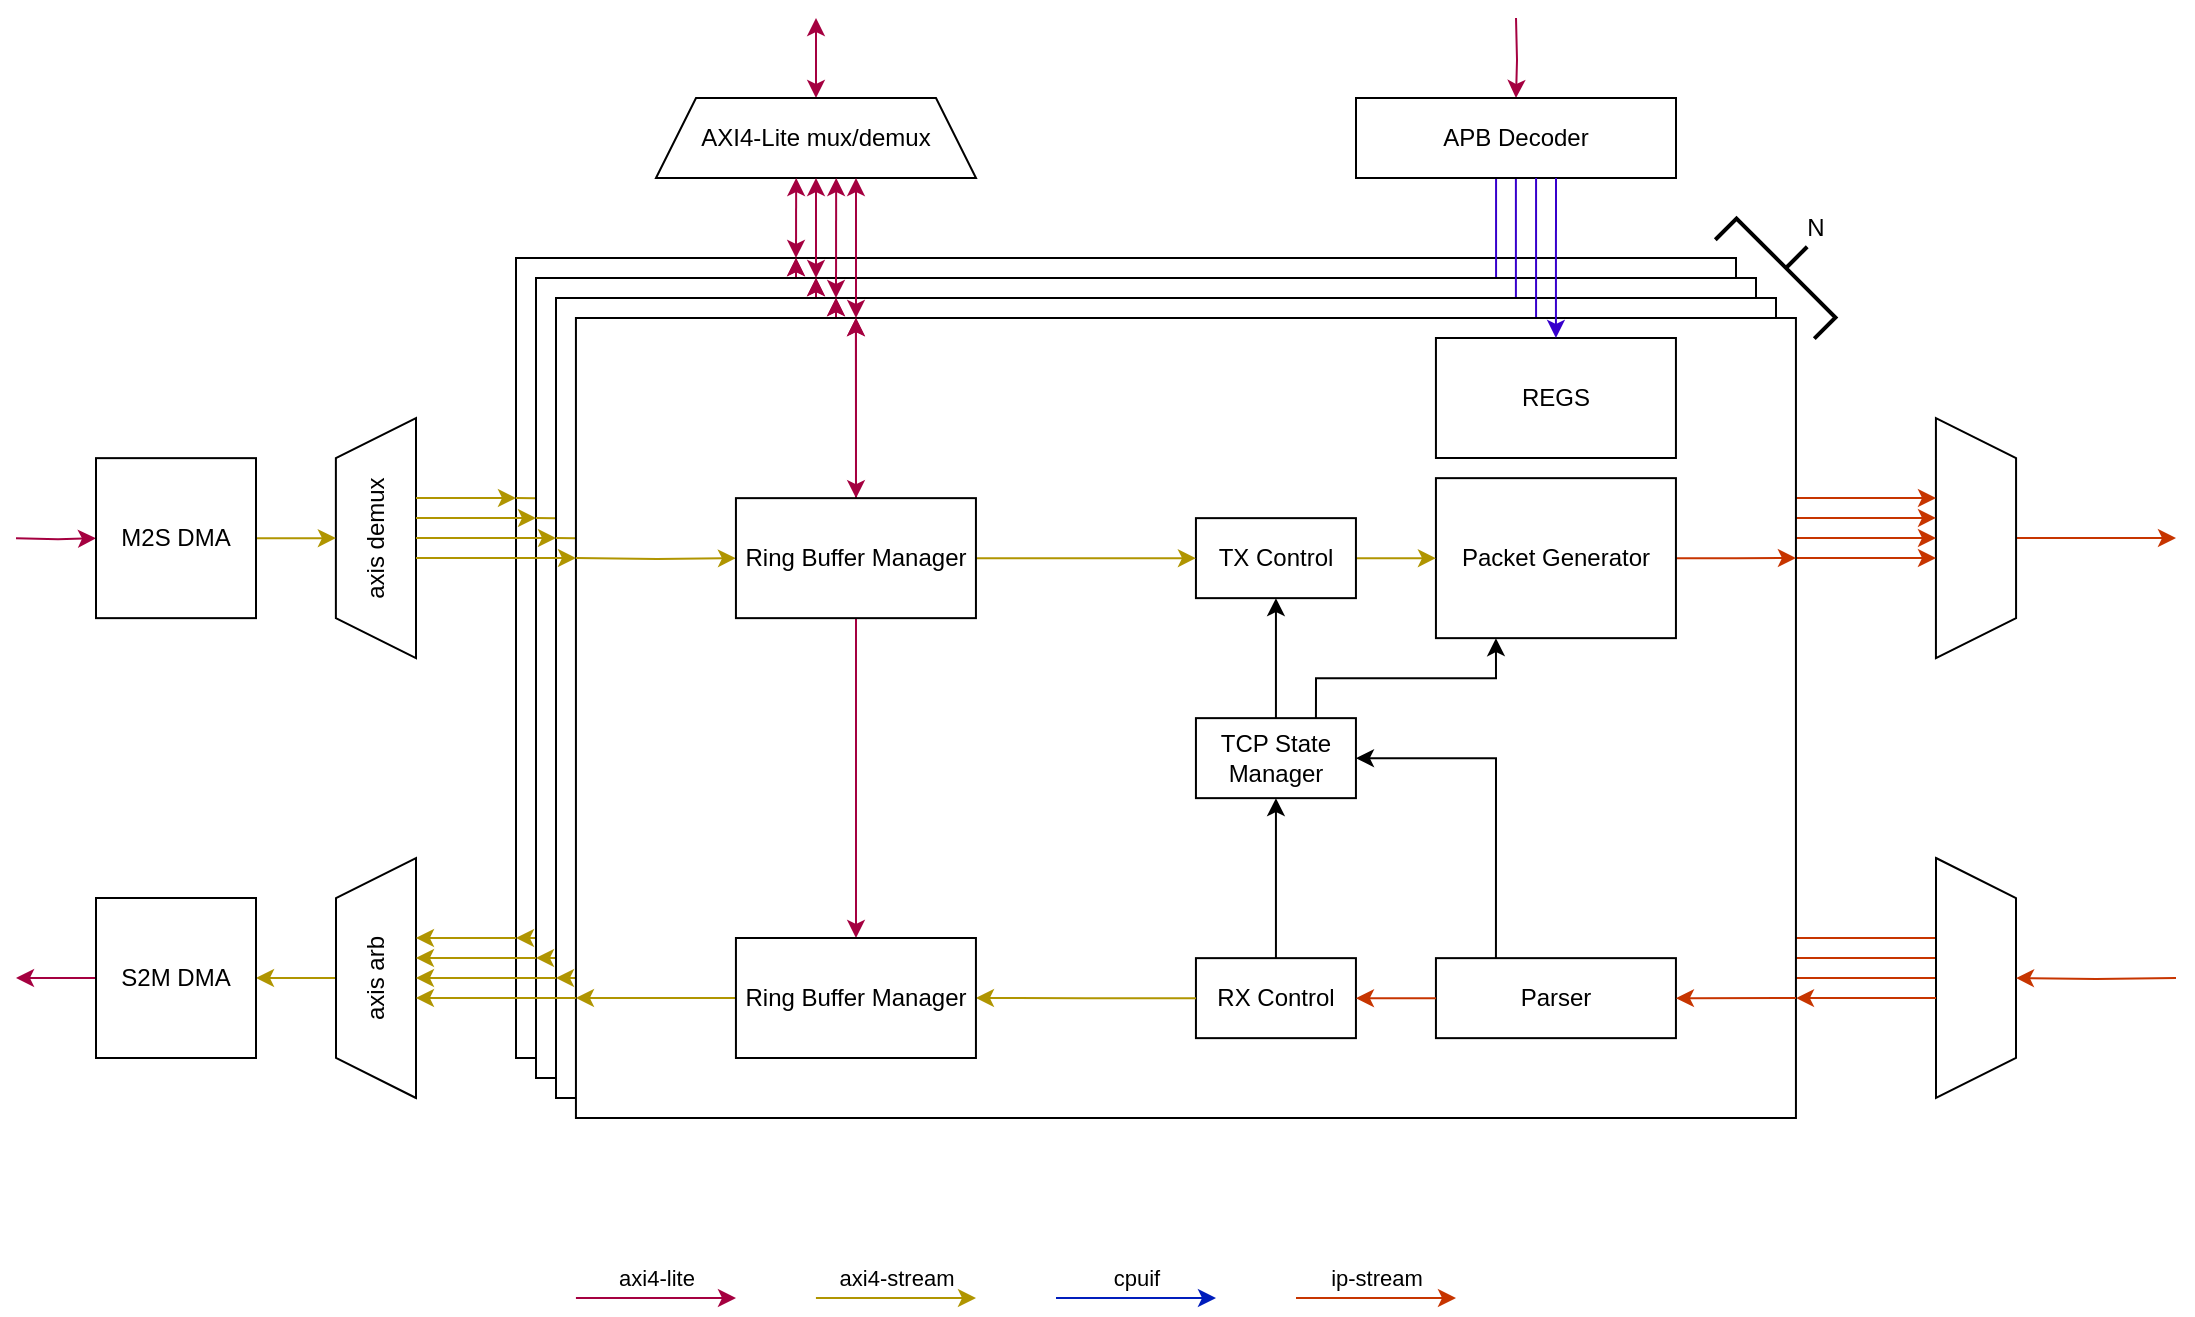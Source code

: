 <mxfile version="21.2.8" type="device">
  <diagram name="Page-1" id="8lX2gjxiGhIz8fm0OWgg">
    <mxGraphModel dx="2408" dy="1069" grid="1" gridSize="10" guides="1" tooltips="1" connect="1" arrows="1" fold="1" page="1" pageScale="1" pageWidth="850" pageHeight="1100" math="0" shadow="0">
      <root>
        <mxCell id="0" />
        <mxCell id="1" parent="0" />
        <mxCell id="hUmURhrymKCytomf8O3q-317" value="" style="group;fillColor=default;" parent="1" vertex="1" connectable="0">
          <mxGeometry x="130" y="200" width="610" height="400" as="geometry" />
        </mxCell>
        <mxCell id="hUmURhrymKCytomf8O3q-318" value="" style="group;strokeColor=default;fillColor=none;container=0;" parent="hUmURhrymKCytomf8O3q-317" vertex="1" connectable="0">
          <mxGeometry width="610" height="400" as="geometry" />
        </mxCell>
        <mxCell id="hUmURhrymKCytomf8O3q-319" style="edgeStyle=orthogonalEdgeStyle;rounded=0;orthogonalLoop=1;jettySize=auto;html=1;fillColor=#d80073;strokeColor=#A50040;startArrow=classic;startFill=1;" parent="hUmURhrymKCytomf8O3q-317" source="hUmURhrymKCytomf8O3q-340" edge="1">
          <mxGeometry relative="1" as="geometry">
            <mxPoint x="140" as="targetPoint" />
          </mxGeometry>
        </mxCell>
        <mxCell id="hUmURhrymKCytomf8O3q-320" style="edgeStyle=orthogonalEdgeStyle;rounded=0;orthogonalLoop=1;jettySize=auto;html=1;fillColor=#d80073;strokeColor=#A50040;startArrow=classic;startFill=1;" parent="hUmURhrymKCytomf8O3q-317" source="hUmURhrymKCytomf8O3q-339" edge="1">
          <mxGeometry relative="1" as="geometry">
            <mxPoint x="140" as="targetPoint" />
            <Array as="points">
              <mxPoint x="140" y="110" />
              <mxPoint x="140" y="110" />
            </Array>
          </mxGeometry>
        </mxCell>
        <mxCell id="hUmURhrymKCytomf8O3q-321" style="edgeStyle=orthogonalEdgeStyle;rounded=0;orthogonalLoop=1;jettySize=auto;html=1;fillColor=#e3c800;strokeColor=#B09500;" parent="hUmURhrymKCytomf8O3q-317" target="hUmURhrymKCytomf8O3q-340" edge="1">
          <mxGeometry relative="1" as="geometry">
            <mxPoint y="120" as="sourcePoint" />
          </mxGeometry>
        </mxCell>
        <mxCell id="hUmURhrymKCytomf8O3q-322" style="edgeStyle=orthogonalEdgeStyle;rounded=0;orthogonalLoop=1;jettySize=auto;html=1;fillColor=#e3c800;strokeColor=#B09500;" parent="hUmURhrymKCytomf8O3q-317" source="hUmURhrymKCytomf8O3q-339" edge="1">
          <mxGeometry relative="1" as="geometry">
            <mxPoint y="340" as="targetPoint" />
          </mxGeometry>
        </mxCell>
        <mxCell id="hUmURhrymKCytomf8O3q-323" style="edgeStyle=orthogonalEdgeStyle;rounded=0;orthogonalLoop=1;jettySize=auto;html=1;fillColor=#fa6800;strokeColor=#C73500;movable=1;resizable=1;rotatable=1;deletable=1;editable=1;locked=0;connectable=1;" parent="hUmURhrymKCytomf8O3q-317" source="hUmURhrymKCytomf8O3q-324" edge="1">
          <mxGeometry relative="1" as="geometry">
            <mxPoint x="610" y="120" as="targetPoint" />
          </mxGeometry>
        </mxCell>
        <mxCell id="hUmURhrymKCytomf8O3q-324" value="Packet Generator" style="rounded=0;whiteSpace=wrap;html=1;movable=1;resizable=1;rotatable=1;deletable=1;editable=1;locked=0;connectable=1;container=0;" parent="hUmURhrymKCytomf8O3q-317" vertex="1">
          <mxGeometry x="430" y="80.07" width="120" height="80" as="geometry" />
        </mxCell>
        <mxCell id="hUmURhrymKCytomf8O3q-325" value="" style="edgeStyle=orthogonalEdgeStyle;rounded=0;orthogonalLoop=1;jettySize=auto;html=1;fillColor=#e3c800;strokeColor=#B09500;movable=1;resizable=1;rotatable=1;deletable=1;editable=1;locked=0;connectable=1;" parent="hUmURhrymKCytomf8O3q-317" source="hUmURhrymKCytomf8O3q-326" target="hUmURhrymKCytomf8O3q-324" edge="1">
          <mxGeometry relative="1" as="geometry" />
        </mxCell>
        <mxCell id="hUmURhrymKCytomf8O3q-326" value="TX Control" style="rounded=0;whiteSpace=wrap;html=1;movable=1;resizable=1;rotatable=1;deletable=1;editable=1;locked=0;connectable=1;container=0;" parent="hUmURhrymKCytomf8O3q-317" vertex="1">
          <mxGeometry x="310" y="100.07" width="80" height="40" as="geometry" />
        </mxCell>
        <mxCell id="hUmURhrymKCytomf8O3q-327" value="" style="edgeStyle=orthogonalEdgeStyle;rounded=0;orthogonalLoop=1;jettySize=auto;html=1;fillColor=#e3c800;strokeColor=#B09500;movable=1;resizable=1;rotatable=1;deletable=1;editable=1;locked=0;connectable=1;exitX=1;exitY=0.5;exitDx=0;exitDy=0;" parent="hUmURhrymKCytomf8O3q-317" source="hUmURhrymKCytomf8O3q-340" target="hUmURhrymKCytomf8O3q-326" edge="1">
          <mxGeometry relative="1" as="geometry">
            <mxPoint x="270.0" y="120.07" as="sourcePoint" />
          </mxGeometry>
        </mxCell>
        <mxCell id="hUmURhrymKCytomf8O3q-328" style="edgeStyle=orthogonalEdgeStyle;rounded=0;orthogonalLoop=1;jettySize=auto;html=1;entryX=0.5;entryY=1;entryDx=0;entryDy=0;movable=1;resizable=1;rotatable=1;deletable=1;editable=1;locked=0;connectable=1;" parent="hUmURhrymKCytomf8O3q-317" source="hUmURhrymKCytomf8O3q-330" target="hUmURhrymKCytomf8O3q-326" edge="1">
          <mxGeometry relative="1" as="geometry" />
        </mxCell>
        <mxCell id="hUmURhrymKCytomf8O3q-329" style="edgeStyle=orthogonalEdgeStyle;rounded=0;orthogonalLoop=1;jettySize=auto;html=1;exitX=0.75;exitY=0;exitDx=0;exitDy=0;entryX=0.25;entryY=1;entryDx=0;entryDy=0;movable=1;resizable=1;rotatable=1;deletable=1;editable=1;locked=0;connectable=1;" parent="hUmURhrymKCytomf8O3q-317" source="hUmURhrymKCytomf8O3q-330" target="hUmURhrymKCytomf8O3q-324" edge="1">
          <mxGeometry relative="1" as="geometry" />
        </mxCell>
        <mxCell id="hUmURhrymKCytomf8O3q-330" value="TCP State Manager" style="rounded=0;whiteSpace=wrap;html=1;movable=1;resizable=1;rotatable=1;deletable=1;editable=1;locked=0;connectable=1;container=0;" parent="hUmURhrymKCytomf8O3q-317" vertex="1">
          <mxGeometry x="310" y="200.07" width="80" height="40" as="geometry" />
        </mxCell>
        <mxCell id="hUmURhrymKCytomf8O3q-331" style="edgeStyle=orthogonalEdgeStyle;rounded=0;orthogonalLoop=1;jettySize=auto;html=1;exitX=0.25;exitY=0;exitDx=0;exitDy=0;entryX=1;entryY=0.5;entryDx=0;entryDy=0;movable=1;resizable=1;rotatable=1;deletable=1;editable=1;locked=0;connectable=1;" parent="hUmURhrymKCytomf8O3q-317" source="hUmURhrymKCytomf8O3q-332" target="hUmURhrymKCytomf8O3q-330" edge="1">
          <mxGeometry relative="1" as="geometry" />
        </mxCell>
        <mxCell id="hUmURhrymKCytomf8O3q-332" value="Parser" style="rounded=0;whiteSpace=wrap;html=1;movable=1;resizable=1;rotatable=1;deletable=1;editable=1;locked=0;connectable=1;container=0;" parent="hUmURhrymKCytomf8O3q-317" vertex="1">
          <mxGeometry x="430" y="320.07" width="120" height="40" as="geometry" />
        </mxCell>
        <mxCell id="hUmURhrymKCytomf8O3q-333" value="" style="endArrow=classic;html=1;rounded=0;entryX=1;entryY=0.5;entryDx=0;entryDy=0;fillColor=#fa6800;strokeColor=#C73500;movable=1;resizable=1;rotatable=1;deletable=1;editable=1;locked=0;connectable=1;" parent="hUmURhrymKCytomf8O3q-317" target="hUmURhrymKCytomf8O3q-332" edge="1">
          <mxGeometry width="50" height="50" relative="1" as="geometry">
            <mxPoint x="610" y="340" as="sourcePoint" />
            <mxPoint x="530" y="180.07" as="targetPoint" />
          </mxGeometry>
        </mxCell>
        <mxCell id="hUmURhrymKCytomf8O3q-334" style="edgeStyle=orthogonalEdgeStyle;rounded=0;orthogonalLoop=1;jettySize=auto;html=1;entryX=0.5;entryY=1;entryDx=0;entryDy=0;movable=1;resizable=1;rotatable=1;deletable=1;editable=1;locked=0;connectable=1;" parent="hUmURhrymKCytomf8O3q-317" source="hUmURhrymKCytomf8O3q-335" target="hUmURhrymKCytomf8O3q-330" edge="1">
          <mxGeometry relative="1" as="geometry" />
        </mxCell>
        <mxCell id="hUmURhrymKCytomf8O3q-335" value="RX Control" style="rounded=0;whiteSpace=wrap;html=1;movable=1;resizable=1;rotatable=1;deletable=1;editable=1;locked=0;connectable=1;container=0;" parent="hUmURhrymKCytomf8O3q-317" vertex="1">
          <mxGeometry x="310" y="320.07" width="80" height="40" as="geometry" />
        </mxCell>
        <mxCell id="hUmURhrymKCytomf8O3q-336" value="" style="edgeStyle=orthogonalEdgeStyle;rounded=0;orthogonalLoop=1;jettySize=auto;html=1;fillColor=#fa6800;strokeColor=#C73500;movable=1;resizable=1;rotatable=1;deletable=1;editable=1;locked=0;connectable=1;" parent="hUmURhrymKCytomf8O3q-317" source="hUmURhrymKCytomf8O3q-332" target="hUmURhrymKCytomf8O3q-335" edge="1">
          <mxGeometry relative="1" as="geometry" />
        </mxCell>
        <mxCell id="hUmURhrymKCytomf8O3q-337" value="" style="edgeStyle=orthogonalEdgeStyle;rounded=0;orthogonalLoop=1;jettySize=auto;html=1;fillColor=#e3c800;strokeColor=#B09500;movable=1;resizable=1;rotatable=1;deletable=1;editable=1;locked=0;connectable=1;entryX=1;entryY=0.5;entryDx=0;entryDy=0;" parent="hUmURhrymKCytomf8O3q-317" source="hUmURhrymKCytomf8O3q-335" target="hUmURhrymKCytomf8O3q-339" edge="1">
          <mxGeometry relative="1" as="geometry">
            <mxPoint x="270.0" y="340.07" as="targetPoint" />
          </mxGeometry>
        </mxCell>
        <mxCell id="hUmURhrymKCytomf8O3q-338" value="REGS" style="rounded=0;whiteSpace=wrap;html=1;movable=1;resizable=1;rotatable=1;deletable=1;editable=1;locked=0;connectable=1;container=0;" parent="hUmURhrymKCytomf8O3q-317" vertex="1">
          <mxGeometry x="290" y="20.07" width="120" height="60" as="geometry" />
        </mxCell>
        <mxCell id="hUmURhrymKCytomf8O3q-339" value="Ring Buffer Manager" style="rounded=0;whiteSpace=wrap;html=1;container=0;" parent="hUmURhrymKCytomf8O3q-317" vertex="1">
          <mxGeometry x="80" y="310" width="120" height="60" as="geometry" />
        </mxCell>
        <mxCell id="hUmURhrymKCytomf8O3q-340" value="Ring Buffer Manager" style="rounded=0;whiteSpace=wrap;html=1;container=0;" parent="hUmURhrymKCytomf8O3q-317" vertex="1">
          <mxGeometry x="80" y="90.07" width="120" height="60" as="geometry" />
        </mxCell>
        <mxCell id="hUmURhrymKCytomf8O3q-348" style="edgeStyle=orthogonalEdgeStyle;rounded=0;orthogonalLoop=1;jettySize=auto;html=1;entryX=0.625;entryY=1;entryDx=0;entryDy=0;entryPerimeter=0;startArrow=classic;startFill=1;endArrow=none;endFill=0;fillColor=#6a00ff;strokeColor=#3700CC;" parent="1" edge="1">
          <mxGeometry relative="1" as="geometry">
            <mxPoint x="620.03" y="160" as="targetPoint" />
            <mxPoint x="620.03" y="250" as="sourcePoint" />
          </mxGeometry>
        </mxCell>
        <mxCell id="hUmURhrymKCytomf8O3q-293" value="" style="group;fillColor=default;" parent="1" vertex="1" connectable="0">
          <mxGeometry x="140" y="210" width="610" height="400" as="geometry" />
        </mxCell>
        <mxCell id="hUmURhrymKCytomf8O3q-294" value="" style="group;strokeColor=default;fillColor=none;container=0;" parent="hUmURhrymKCytomf8O3q-293" vertex="1" connectable="0">
          <mxGeometry width="610" height="400" as="geometry" />
        </mxCell>
        <mxCell id="hUmURhrymKCytomf8O3q-295" style="edgeStyle=orthogonalEdgeStyle;rounded=0;orthogonalLoop=1;jettySize=auto;html=1;fillColor=#d80073;strokeColor=#A50040;startArrow=classic;startFill=1;" parent="hUmURhrymKCytomf8O3q-293" source="hUmURhrymKCytomf8O3q-316" edge="1">
          <mxGeometry relative="1" as="geometry">
            <mxPoint x="140" as="targetPoint" />
          </mxGeometry>
        </mxCell>
        <mxCell id="hUmURhrymKCytomf8O3q-296" style="edgeStyle=orthogonalEdgeStyle;rounded=0;orthogonalLoop=1;jettySize=auto;html=1;fillColor=#d80073;strokeColor=#A50040;startArrow=classic;startFill=1;" parent="hUmURhrymKCytomf8O3q-293" source="hUmURhrymKCytomf8O3q-315" edge="1">
          <mxGeometry relative="1" as="geometry">
            <mxPoint x="140" as="targetPoint" />
            <Array as="points">
              <mxPoint x="140" y="110" />
              <mxPoint x="140" y="110" />
            </Array>
          </mxGeometry>
        </mxCell>
        <mxCell id="hUmURhrymKCytomf8O3q-297" style="edgeStyle=orthogonalEdgeStyle;rounded=0;orthogonalLoop=1;jettySize=auto;html=1;fillColor=#e3c800;strokeColor=#B09500;" parent="hUmURhrymKCytomf8O3q-293" target="hUmURhrymKCytomf8O3q-316" edge="1">
          <mxGeometry relative="1" as="geometry">
            <mxPoint y="120" as="sourcePoint" />
          </mxGeometry>
        </mxCell>
        <mxCell id="hUmURhrymKCytomf8O3q-298" style="edgeStyle=orthogonalEdgeStyle;rounded=0;orthogonalLoop=1;jettySize=auto;html=1;fillColor=#e3c800;strokeColor=#B09500;" parent="hUmURhrymKCytomf8O3q-293" source="hUmURhrymKCytomf8O3q-315" edge="1">
          <mxGeometry relative="1" as="geometry">
            <mxPoint y="340" as="targetPoint" />
          </mxGeometry>
        </mxCell>
        <mxCell id="hUmURhrymKCytomf8O3q-299" style="edgeStyle=orthogonalEdgeStyle;rounded=0;orthogonalLoop=1;jettySize=auto;html=1;fillColor=#fa6800;strokeColor=#C73500;movable=1;resizable=1;rotatable=1;deletable=1;editable=1;locked=0;connectable=1;" parent="hUmURhrymKCytomf8O3q-293" source="hUmURhrymKCytomf8O3q-300" edge="1">
          <mxGeometry relative="1" as="geometry">
            <mxPoint x="610" y="120" as="targetPoint" />
          </mxGeometry>
        </mxCell>
        <mxCell id="hUmURhrymKCytomf8O3q-300" value="Packet Generator" style="rounded=0;whiteSpace=wrap;html=1;movable=1;resizable=1;rotatable=1;deletable=1;editable=1;locked=0;connectable=1;container=0;" parent="hUmURhrymKCytomf8O3q-293" vertex="1">
          <mxGeometry x="430" y="80.07" width="120" height="80" as="geometry" />
        </mxCell>
        <mxCell id="hUmURhrymKCytomf8O3q-301" value="" style="edgeStyle=orthogonalEdgeStyle;rounded=0;orthogonalLoop=1;jettySize=auto;html=1;fillColor=#e3c800;strokeColor=#B09500;movable=1;resizable=1;rotatable=1;deletable=1;editable=1;locked=0;connectable=1;" parent="hUmURhrymKCytomf8O3q-293" source="hUmURhrymKCytomf8O3q-302" target="hUmURhrymKCytomf8O3q-300" edge="1">
          <mxGeometry relative="1" as="geometry" />
        </mxCell>
        <mxCell id="hUmURhrymKCytomf8O3q-302" value="TX Control" style="rounded=0;whiteSpace=wrap;html=1;movable=1;resizable=1;rotatable=1;deletable=1;editable=1;locked=0;connectable=1;container=0;" parent="hUmURhrymKCytomf8O3q-293" vertex="1">
          <mxGeometry x="310" y="100.07" width="80" height="40" as="geometry" />
        </mxCell>
        <mxCell id="hUmURhrymKCytomf8O3q-303" value="" style="edgeStyle=orthogonalEdgeStyle;rounded=0;orthogonalLoop=1;jettySize=auto;html=1;fillColor=#e3c800;strokeColor=#B09500;movable=1;resizable=1;rotatable=1;deletable=1;editable=1;locked=0;connectable=1;exitX=1;exitY=0.5;exitDx=0;exitDy=0;" parent="hUmURhrymKCytomf8O3q-293" source="hUmURhrymKCytomf8O3q-316" target="hUmURhrymKCytomf8O3q-302" edge="1">
          <mxGeometry relative="1" as="geometry">
            <mxPoint x="270.0" y="120.07" as="sourcePoint" />
          </mxGeometry>
        </mxCell>
        <mxCell id="hUmURhrymKCytomf8O3q-304" style="edgeStyle=orthogonalEdgeStyle;rounded=0;orthogonalLoop=1;jettySize=auto;html=1;entryX=0.5;entryY=1;entryDx=0;entryDy=0;movable=1;resizable=1;rotatable=1;deletable=1;editable=1;locked=0;connectable=1;" parent="hUmURhrymKCytomf8O3q-293" source="hUmURhrymKCytomf8O3q-306" target="hUmURhrymKCytomf8O3q-302" edge="1">
          <mxGeometry relative="1" as="geometry" />
        </mxCell>
        <mxCell id="hUmURhrymKCytomf8O3q-305" style="edgeStyle=orthogonalEdgeStyle;rounded=0;orthogonalLoop=1;jettySize=auto;html=1;exitX=0.75;exitY=0;exitDx=0;exitDy=0;entryX=0.25;entryY=1;entryDx=0;entryDy=0;movable=1;resizable=1;rotatable=1;deletable=1;editable=1;locked=0;connectable=1;" parent="hUmURhrymKCytomf8O3q-293" source="hUmURhrymKCytomf8O3q-306" target="hUmURhrymKCytomf8O3q-300" edge="1">
          <mxGeometry relative="1" as="geometry" />
        </mxCell>
        <mxCell id="hUmURhrymKCytomf8O3q-306" value="TCP State Manager" style="rounded=0;whiteSpace=wrap;html=1;movable=1;resizable=1;rotatable=1;deletable=1;editable=1;locked=0;connectable=1;container=0;" parent="hUmURhrymKCytomf8O3q-293" vertex="1">
          <mxGeometry x="310" y="200.07" width="80" height="40" as="geometry" />
        </mxCell>
        <mxCell id="hUmURhrymKCytomf8O3q-307" style="edgeStyle=orthogonalEdgeStyle;rounded=0;orthogonalLoop=1;jettySize=auto;html=1;exitX=0.25;exitY=0;exitDx=0;exitDy=0;entryX=1;entryY=0.5;entryDx=0;entryDy=0;movable=1;resizable=1;rotatable=1;deletable=1;editable=1;locked=0;connectable=1;" parent="hUmURhrymKCytomf8O3q-293" source="hUmURhrymKCytomf8O3q-308" target="hUmURhrymKCytomf8O3q-306" edge="1">
          <mxGeometry relative="1" as="geometry" />
        </mxCell>
        <mxCell id="hUmURhrymKCytomf8O3q-308" value="Parser" style="rounded=0;whiteSpace=wrap;html=1;movable=1;resizable=1;rotatable=1;deletable=1;editable=1;locked=0;connectable=1;container=0;" parent="hUmURhrymKCytomf8O3q-293" vertex="1">
          <mxGeometry x="430" y="320.07" width="120" height="40" as="geometry" />
        </mxCell>
        <mxCell id="hUmURhrymKCytomf8O3q-309" value="" style="endArrow=classic;html=1;rounded=0;entryX=1;entryY=0.5;entryDx=0;entryDy=0;fillColor=#fa6800;strokeColor=#C73500;movable=1;resizable=1;rotatable=1;deletable=1;editable=1;locked=0;connectable=1;" parent="hUmURhrymKCytomf8O3q-293" target="hUmURhrymKCytomf8O3q-308" edge="1">
          <mxGeometry width="50" height="50" relative="1" as="geometry">
            <mxPoint x="610" y="340" as="sourcePoint" />
            <mxPoint x="530" y="180.07" as="targetPoint" />
          </mxGeometry>
        </mxCell>
        <mxCell id="hUmURhrymKCytomf8O3q-310" style="edgeStyle=orthogonalEdgeStyle;rounded=0;orthogonalLoop=1;jettySize=auto;html=1;entryX=0.5;entryY=1;entryDx=0;entryDy=0;movable=1;resizable=1;rotatable=1;deletable=1;editable=1;locked=0;connectable=1;" parent="hUmURhrymKCytomf8O3q-293" source="hUmURhrymKCytomf8O3q-311" target="hUmURhrymKCytomf8O3q-306" edge="1">
          <mxGeometry relative="1" as="geometry" />
        </mxCell>
        <mxCell id="hUmURhrymKCytomf8O3q-311" value="RX Control" style="rounded=0;whiteSpace=wrap;html=1;movable=1;resizable=1;rotatable=1;deletable=1;editable=1;locked=0;connectable=1;container=0;" parent="hUmURhrymKCytomf8O3q-293" vertex="1">
          <mxGeometry x="310" y="320.07" width="80" height="40" as="geometry" />
        </mxCell>
        <mxCell id="hUmURhrymKCytomf8O3q-312" value="" style="edgeStyle=orthogonalEdgeStyle;rounded=0;orthogonalLoop=1;jettySize=auto;html=1;fillColor=#fa6800;strokeColor=#C73500;movable=1;resizable=1;rotatable=1;deletable=1;editable=1;locked=0;connectable=1;" parent="hUmURhrymKCytomf8O3q-293" source="hUmURhrymKCytomf8O3q-308" target="hUmURhrymKCytomf8O3q-311" edge="1">
          <mxGeometry relative="1" as="geometry" />
        </mxCell>
        <mxCell id="hUmURhrymKCytomf8O3q-313" value="" style="edgeStyle=orthogonalEdgeStyle;rounded=0;orthogonalLoop=1;jettySize=auto;html=1;fillColor=#e3c800;strokeColor=#B09500;movable=1;resizable=1;rotatable=1;deletable=1;editable=1;locked=0;connectable=1;entryX=1;entryY=0.5;entryDx=0;entryDy=0;" parent="hUmURhrymKCytomf8O3q-293" source="hUmURhrymKCytomf8O3q-311" target="hUmURhrymKCytomf8O3q-315" edge="1">
          <mxGeometry relative="1" as="geometry">
            <mxPoint x="270.0" y="340.07" as="targetPoint" />
          </mxGeometry>
        </mxCell>
        <mxCell id="hUmURhrymKCytomf8O3q-314" value="REGS" style="rounded=0;whiteSpace=wrap;html=1;movable=1;resizable=1;rotatable=1;deletable=1;editable=1;locked=0;connectable=1;container=0;" parent="hUmURhrymKCytomf8O3q-293" vertex="1">
          <mxGeometry x="290" y="20.07" width="120" height="60" as="geometry" />
        </mxCell>
        <mxCell id="hUmURhrymKCytomf8O3q-315" value="Ring Buffer Manager" style="rounded=0;whiteSpace=wrap;html=1;container=0;" parent="hUmURhrymKCytomf8O3q-293" vertex="1">
          <mxGeometry x="80" y="310" width="120" height="60" as="geometry" />
        </mxCell>
        <mxCell id="hUmURhrymKCytomf8O3q-316" value="Ring Buffer Manager" style="rounded=0;whiteSpace=wrap;html=1;container=0;" parent="hUmURhrymKCytomf8O3q-293" vertex="1">
          <mxGeometry x="80" y="90.07" width="120" height="60" as="geometry" />
        </mxCell>
        <mxCell id="hUmURhrymKCytomf8O3q-347" style="edgeStyle=orthogonalEdgeStyle;rounded=0;orthogonalLoop=1;jettySize=auto;html=1;entryX=0.625;entryY=1;entryDx=0;entryDy=0;entryPerimeter=0;startArrow=classic;startFill=1;endArrow=none;endFill=0;fillColor=#6a00ff;strokeColor=#3700CC;" parent="1" edge="1">
          <mxGeometry relative="1" as="geometry">
            <mxPoint x="629.95" y="160" as="targetPoint" />
            <mxPoint x="629.95" y="250" as="sourcePoint" />
          </mxGeometry>
        </mxCell>
        <mxCell id="hUmURhrymKCytomf8O3q-269" value="" style="group;fillColor=default;" parent="1" vertex="1" connectable="0">
          <mxGeometry x="150" y="220" width="610" height="400" as="geometry" />
        </mxCell>
        <mxCell id="hUmURhrymKCytomf8O3q-270" value="" style="group;strokeColor=default;fillColor=none;container=0;" parent="hUmURhrymKCytomf8O3q-269" vertex="1" connectable="0">
          <mxGeometry width="610" height="400" as="geometry" />
        </mxCell>
        <mxCell id="hUmURhrymKCytomf8O3q-271" style="edgeStyle=orthogonalEdgeStyle;rounded=0;orthogonalLoop=1;jettySize=auto;html=1;fillColor=#d80073;strokeColor=#A50040;startArrow=classic;startFill=1;" parent="hUmURhrymKCytomf8O3q-269" source="hUmURhrymKCytomf8O3q-292" edge="1">
          <mxGeometry relative="1" as="geometry">
            <mxPoint x="140" as="targetPoint" />
          </mxGeometry>
        </mxCell>
        <mxCell id="hUmURhrymKCytomf8O3q-272" style="edgeStyle=orthogonalEdgeStyle;rounded=0;orthogonalLoop=1;jettySize=auto;html=1;fillColor=#d80073;strokeColor=#A50040;startArrow=classic;startFill=1;" parent="hUmURhrymKCytomf8O3q-269" source="hUmURhrymKCytomf8O3q-291" edge="1">
          <mxGeometry relative="1" as="geometry">
            <mxPoint x="140" as="targetPoint" />
            <Array as="points">
              <mxPoint x="140" y="110" />
              <mxPoint x="140" y="110" />
            </Array>
          </mxGeometry>
        </mxCell>
        <mxCell id="hUmURhrymKCytomf8O3q-273" style="edgeStyle=orthogonalEdgeStyle;rounded=0;orthogonalLoop=1;jettySize=auto;html=1;fillColor=#e3c800;strokeColor=#B09500;" parent="hUmURhrymKCytomf8O3q-269" target="hUmURhrymKCytomf8O3q-292" edge="1">
          <mxGeometry relative="1" as="geometry">
            <mxPoint y="120" as="sourcePoint" />
          </mxGeometry>
        </mxCell>
        <mxCell id="hUmURhrymKCytomf8O3q-274" style="edgeStyle=orthogonalEdgeStyle;rounded=0;orthogonalLoop=1;jettySize=auto;html=1;fillColor=#e3c800;strokeColor=#B09500;" parent="hUmURhrymKCytomf8O3q-269" source="hUmURhrymKCytomf8O3q-291" edge="1">
          <mxGeometry relative="1" as="geometry">
            <mxPoint y="340" as="targetPoint" />
          </mxGeometry>
        </mxCell>
        <mxCell id="hUmURhrymKCytomf8O3q-275" style="edgeStyle=orthogonalEdgeStyle;rounded=0;orthogonalLoop=1;jettySize=auto;html=1;fillColor=#fa6800;strokeColor=#C73500;movable=1;resizable=1;rotatable=1;deletable=1;editable=1;locked=0;connectable=1;" parent="hUmURhrymKCytomf8O3q-269" source="hUmURhrymKCytomf8O3q-276" edge="1">
          <mxGeometry relative="1" as="geometry">
            <mxPoint x="610" y="120" as="targetPoint" />
          </mxGeometry>
        </mxCell>
        <mxCell id="hUmURhrymKCytomf8O3q-276" value="Packet Generator" style="rounded=0;whiteSpace=wrap;html=1;movable=1;resizable=1;rotatable=1;deletable=1;editable=1;locked=0;connectable=1;container=0;" parent="hUmURhrymKCytomf8O3q-269" vertex="1">
          <mxGeometry x="430" y="80.07" width="120" height="80" as="geometry" />
        </mxCell>
        <mxCell id="hUmURhrymKCytomf8O3q-277" value="" style="edgeStyle=orthogonalEdgeStyle;rounded=0;orthogonalLoop=1;jettySize=auto;html=1;fillColor=#e3c800;strokeColor=#B09500;movable=1;resizable=1;rotatable=1;deletable=1;editable=1;locked=0;connectable=1;" parent="hUmURhrymKCytomf8O3q-269" source="hUmURhrymKCytomf8O3q-278" target="hUmURhrymKCytomf8O3q-276" edge="1">
          <mxGeometry relative="1" as="geometry" />
        </mxCell>
        <mxCell id="hUmURhrymKCytomf8O3q-278" value="TX Control" style="rounded=0;whiteSpace=wrap;html=1;movable=1;resizable=1;rotatable=1;deletable=1;editable=1;locked=0;connectable=1;container=0;" parent="hUmURhrymKCytomf8O3q-269" vertex="1">
          <mxGeometry x="310" y="100.07" width="80" height="40" as="geometry" />
        </mxCell>
        <mxCell id="hUmURhrymKCytomf8O3q-279" value="" style="edgeStyle=orthogonalEdgeStyle;rounded=0;orthogonalLoop=1;jettySize=auto;html=1;fillColor=#e3c800;strokeColor=#B09500;movable=1;resizable=1;rotatable=1;deletable=1;editable=1;locked=0;connectable=1;exitX=1;exitY=0.5;exitDx=0;exitDy=0;" parent="hUmURhrymKCytomf8O3q-269" source="hUmURhrymKCytomf8O3q-292" target="hUmURhrymKCytomf8O3q-278" edge="1">
          <mxGeometry relative="1" as="geometry">
            <mxPoint x="270.0" y="120.07" as="sourcePoint" />
          </mxGeometry>
        </mxCell>
        <mxCell id="hUmURhrymKCytomf8O3q-280" style="edgeStyle=orthogonalEdgeStyle;rounded=0;orthogonalLoop=1;jettySize=auto;html=1;entryX=0.5;entryY=1;entryDx=0;entryDy=0;movable=1;resizable=1;rotatable=1;deletable=1;editable=1;locked=0;connectable=1;" parent="hUmURhrymKCytomf8O3q-269" source="hUmURhrymKCytomf8O3q-282" target="hUmURhrymKCytomf8O3q-278" edge="1">
          <mxGeometry relative="1" as="geometry" />
        </mxCell>
        <mxCell id="hUmURhrymKCytomf8O3q-281" style="edgeStyle=orthogonalEdgeStyle;rounded=0;orthogonalLoop=1;jettySize=auto;html=1;exitX=0.75;exitY=0;exitDx=0;exitDy=0;entryX=0.25;entryY=1;entryDx=0;entryDy=0;movable=1;resizable=1;rotatable=1;deletable=1;editable=1;locked=0;connectable=1;" parent="hUmURhrymKCytomf8O3q-269" source="hUmURhrymKCytomf8O3q-282" target="hUmURhrymKCytomf8O3q-276" edge="1">
          <mxGeometry relative="1" as="geometry" />
        </mxCell>
        <mxCell id="hUmURhrymKCytomf8O3q-282" value="TCP State Manager" style="rounded=0;whiteSpace=wrap;html=1;movable=1;resizable=1;rotatable=1;deletable=1;editable=1;locked=0;connectable=1;container=0;" parent="hUmURhrymKCytomf8O3q-269" vertex="1">
          <mxGeometry x="310" y="200.07" width="80" height="40" as="geometry" />
        </mxCell>
        <mxCell id="hUmURhrymKCytomf8O3q-283" style="edgeStyle=orthogonalEdgeStyle;rounded=0;orthogonalLoop=1;jettySize=auto;html=1;exitX=0.25;exitY=0;exitDx=0;exitDy=0;entryX=1;entryY=0.5;entryDx=0;entryDy=0;movable=1;resizable=1;rotatable=1;deletable=1;editable=1;locked=0;connectable=1;" parent="hUmURhrymKCytomf8O3q-269" source="hUmURhrymKCytomf8O3q-284" target="hUmURhrymKCytomf8O3q-282" edge="1">
          <mxGeometry relative="1" as="geometry" />
        </mxCell>
        <mxCell id="hUmURhrymKCytomf8O3q-284" value="Parser" style="rounded=0;whiteSpace=wrap;html=1;movable=1;resizable=1;rotatable=1;deletable=1;editable=1;locked=0;connectable=1;container=0;" parent="hUmURhrymKCytomf8O3q-269" vertex="1">
          <mxGeometry x="430" y="320.07" width="120" height="40" as="geometry" />
        </mxCell>
        <mxCell id="hUmURhrymKCytomf8O3q-285" value="" style="endArrow=classic;html=1;rounded=0;entryX=1;entryY=0.5;entryDx=0;entryDy=0;fillColor=#fa6800;strokeColor=#C73500;movable=1;resizable=1;rotatable=1;deletable=1;editable=1;locked=0;connectable=1;" parent="hUmURhrymKCytomf8O3q-269" target="hUmURhrymKCytomf8O3q-284" edge="1">
          <mxGeometry width="50" height="50" relative="1" as="geometry">
            <mxPoint x="610" y="340" as="sourcePoint" />
            <mxPoint x="530" y="180.07" as="targetPoint" />
          </mxGeometry>
        </mxCell>
        <mxCell id="hUmURhrymKCytomf8O3q-286" style="edgeStyle=orthogonalEdgeStyle;rounded=0;orthogonalLoop=1;jettySize=auto;html=1;entryX=0.5;entryY=1;entryDx=0;entryDy=0;movable=1;resizable=1;rotatable=1;deletable=1;editable=1;locked=0;connectable=1;" parent="hUmURhrymKCytomf8O3q-269" source="hUmURhrymKCytomf8O3q-287" target="hUmURhrymKCytomf8O3q-282" edge="1">
          <mxGeometry relative="1" as="geometry" />
        </mxCell>
        <mxCell id="hUmURhrymKCytomf8O3q-287" value="RX Control" style="rounded=0;whiteSpace=wrap;html=1;movable=1;resizable=1;rotatable=1;deletable=1;editable=1;locked=0;connectable=1;container=0;" parent="hUmURhrymKCytomf8O3q-269" vertex="1">
          <mxGeometry x="310" y="320.07" width="80" height="40" as="geometry" />
        </mxCell>
        <mxCell id="hUmURhrymKCytomf8O3q-288" value="" style="edgeStyle=orthogonalEdgeStyle;rounded=0;orthogonalLoop=1;jettySize=auto;html=1;fillColor=#fa6800;strokeColor=#C73500;movable=1;resizable=1;rotatable=1;deletable=1;editable=1;locked=0;connectable=1;" parent="hUmURhrymKCytomf8O3q-269" source="hUmURhrymKCytomf8O3q-284" target="hUmURhrymKCytomf8O3q-287" edge="1">
          <mxGeometry relative="1" as="geometry" />
        </mxCell>
        <mxCell id="hUmURhrymKCytomf8O3q-289" value="" style="edgeStyle=orthogonalEdgeStyle;rounded=0;orthogonalLoop=1;jettySize=auto;html=1;fillColor=#e3c800;strokeColor=#B09500;movable=1;resizable=1;rotatable=1;deletable=1;editable=1;locked=0;connectable=1;entryX=1;entryY=0.5;entryDx=0;entryDy=0;" parent="hUmURhrymKCytomf8O3q-269" source="hUmURhrymKCytomf8O3q-287" target="hUmURhrymKCytomf8O3q-291" edge="1">
          <mxGeometry relative="1" as="geometry">
            <mxPoint x="270.0" y="340.07" as="targetPoint" />
          </mxGeometry>
        </mxCell>
        <mxCell id="hUmURhrymKCytomf8O3q-290" value="REGS" style="rounded=0;whiteSpace=wrap;html=1;movable=1;resizable=1;rotatable=1;deletable=1;editable=1;locked=0;connectable=1;container=0;" parent="hUmURhrymKCytomf8O3q-269" vertex="1">
          <mxGeometry x="290" y="20.07" width="120" height="60" as="geometry" />
        </mxCell>
        <mxCell id="hUmURhrymKCytomf8O3q-291" value="Ring Buffer Manager" style="rounded=0;whiteSpace=wrap;html=1;container=0;" parent="hUmURhrymKCytomf8O3q-269" vertex="1">
          <mxGeometry x="80" y="310" width="120" height="60" as="geometry" />
        </mxCell>
        <mxCell id="hUmURhrymKCytomf8O3q-292" value="Ring Buffer Manager" style="rounded=0;whiteSpace=wrap;html=1;container=0;" parent="hUmURhrymKCytomf8O3q-269" vertex="1">
          <mxGeometry x="80" y="90.07" width="120" height="60" as="geometry" />
        </mxCell>
        <mxCell id="wy1xcPKCa-p-PBI3JPLa-142" value="" style="endArrow=none;html=1;rounded=0;entryX=0.667;entryY=1;entryDx=0;entryDy=0;entryPerimeter=0;startArrow=classic;startFill=1;endFill=0;fillColor=#fa6800;strokeColor=#C73500;exitX=0.333;exitY=0.999;exitDx=0;exitDy=0;exitPerimeter=0;" parent="1" edge="1">
          <mxGeometry width="50" height="50" relative="1" as="geometry">
            <mxPoint x="740.0" y="540.028" as="sourcePoint" />
            <mxPoint x="840.0" y="539.998" as="targetPoint" />
          </mxGeometry>
        </mxCell>
        <mxCell id="wy1xcPKCa-p-PBI3JPLa-143" value="" style="endArrow=none;html=1;rounded=0;entryX=0.584;entryY=1;entryDx=0;entryDy=0;entryPerimeter=0;startArrow=classic;startFill=1;endFill=0;fillColor=#fa6800;strokeColor=#C73500;exitX=0.416;exitY=0.999;exitDx=0;exitDy=0;exitPerimeter=0;" parent="1" edge="1">
          <mxGeometry width="50" height="50" relative="1" as="geometry">
            <mxPoint x="750.0" y="550.028" as="sourcePoint" />
            <mxPoint x="840.0" y="549.998" as="targetPoint" />
          </mxGeometry>
        </mxCell>
        <mxCell id="wy1xcPKCa-p-PBI3JPLa-144" value="" style="endArrow=none;html=1;rounded=0;entryX=0.5;entryY=1;entryDx=0;entryDy=0;startArrow=classic;startFill=1;endFill=0;fillColor=#fa6800;strokeColor=#C73500;" parent="1" edge="1">
          <mxGeometry width="50" height="50" relative="1" as="geometry">
            <mxPoint x="760" y="560" as="sourcePoint" />
            <mxPoint x="840" y="560" as="targetPoint" />
          </mxGeometry>
        </mxCell>
        <mxCell id="hUmURhrymKCytomf8O3q-360" style="edgeStyle=orthogonalEdgeStyle;rounded=0;orthogonalLoop=1;jettySize=auto;html=1;fillColor=#d80073;strokeColor=#A50040;" parent="1" target="wy1xcPKCa-p-PBI3JPLa-122" edge="1">
          <mxGeometry relative="1" as="geometry">
            <mxPoint x="630" y="80" as="sourcePoint" />
          </mxGeometry>
        </mxCell>
        <mxCell id="wy1xcPKCa-p-PBI3JPLa-122" value="APB Decoder" style="rounded=0;whiteSpace=wrap;html=1;" parent="1" vertex="1">
          <mxGeometry x="550" y="120" width="160" height="40" as="geometry" />
        </mxCell>
        <mxCell id="wy1xcPKCa-p-PBI3JPLa-129" value="" style="strokeWidth=2;html=1;shape=mxgraph.flowchart.annotation_2;align=left;labelPosition=right;pointerEvents=1;rotation=135;" parent="1" vertex="1">
          <mxGeometry x="750" y="170" width="30" height="70" as="geometry" />
        </mxCell>
        <mxCell id="wy1xcPKCa-p-PBI3JPLa-130" value="N" style="text;html=1;strokeColor=none;fillColor=none;align=center;verticalAlign=middle;whiteSpace=wrap;rounded=0;" parent="1" vertex="1">
          <mxGeometry x="750" y="170" width="60" height="30" as="geometry" />
        </mxCell>
        <mxCell id="wy1xcPKCa-p-PBI3JPLa-170" style="edgeStyle=orthogonalEdgeStyle;rounded=0;orthogonalLoop=1;jettySize=auto;html=1;fillColor=#fa6800;strokeColor=#C73500;" parent="1" source="wy1xcPKCa-p-PBI3JPLa-132" edge="1">
          <mxGeometry relative="1" as="geometry">
            <mxPoint x="960" y="340" as="targetPoint" />
          </mxGeometry>
        </mxCell>
        <mxCell id="wy1xcPKCa-p-PBI3JPLa-132" value="" style="shape=trapezoid;perimeter=trapezoidPerimeter;whiteSpace=wrap;html=1;fixedSize=1;rotation=-90;flipH=1;flipV=1;" parent="1" vertex="1">
          <mxGeometry x="800" y="320.03" width="120" height="40.07" as="geometry" />
        </mxCell>
        <mxCell id="wy1xcPKCa-p-PBI3JPLa-133" value="" style="shape=trapezoid;perimeter=trapezoidPerimeter;whiteSpace=wrap;html=1;fixedSize=1;rotation=-90;flipH=1;flipV=1;" parent="1" vertex="1">
          <mxGeometry x="800" y="540" width="120" height="40" as="geometry" />
        </mxCell>
        <mxCell id="wy1xcPKCa-p-PBI3JPLa-134" value="" style="endArrow=none;html=1;rounded=0;entryX=0.667;entryY=1;entryDx=0;entryDy=0;entryPerimeter=0;startArrow=classic;startFill=1;endFill=0;fillColor=#fa6800;strokeColor=#C73500;exitX=0.333;exitY=0.999;exitDx=0;exitDy=0;exitPerimeter=0;" parent="1" source="wy1xcPKCa-p-PBI3JPLa-132" edge="1">
          <mxGeometry width="50" height="50" relative="1" as="geometry">
            <mxPoint x="810" y="320.03" as="sourcePoint" />
            <mxPoint x="770" y="320.03" as="targetPoint" />
          </mxGeometry>
        </mxCell>
        <mxCell id="wy1xcPKCa-p-PBI3JPLa-135" value="" style="endArrow=none;html=1;rounded=0;entryX=0.584;entryY=1;entryDx=0;entryDy=0;entryPerimeter=0;startArrow=classic;startFill=1;endFill=0;fillColor=#fa6800;strokeColor=#C73500;exitX=0.416;exitY=0.999;exitDx=0;exitDy=0;exitPerimeter=0;" parent="1" source="wy1xcPKCa-p-PBI3JPLa-132" edge="1">
          <mxGeometry width="50" height="50" relative="1" as="geometry">
            <mxPoint x="820" y="330.03" as="sourcePoint" />
            <mxPoint x="770" y="330.03" as="targetPoint" />
          </mxGeometry>
        </mxCell>
        <mxCell id="wy1xcPKCa-p-PBI3JPLa-136" value="" style="endArrow=none;html=1;rounded=0;entryX=0.5;entryY=1;entryDx=0;entryDy=0;startArrow=classic;startFill=1;endFill=0;fillColor=#fa6800;strokeColor=#C73500;" parent="1" edge="1">
          <mxGeometry width="50" height="50" relative="1" as="geometry">
            <mxPoint x="840" y="340" as="sourcePoint" />
            <mxPoint x="770" y="340.03" as="targetPoint" />
          </mxGeometry>
        </mxCell>
        <mxCell id="wy1xcPKCa-p-PBI3JPLa-137" value="" style="endArrow=none;html=1;rounded=0;entryX=0.417;entryY=1;entryDx=0;entryDy=0;entryPerimeter=0;startArrow=classic;startFill=1;endFill=0;fillColor=#fa6800;strokeColor=#C73500;" parent="1" edge="1">
          <mxGeometry width="50" height="50" relative="1" as="geometry">
            <mxPoint x="840" y="350.03" as="sourcePoint" />
            <mxPoint x="770" y="350.03" as="targetPoint" />
          </mxGeometry>
        </mxCell>
        <mxCell id="wy1xcPKCa-p-PBI3JPLa-145" value="" style="endArrow=none;html=1;rounded=0;entryX=0.417;entryY=1;entryDx=0;entryDy=0;entryPerimeter=0;startArrow=classic;startFill=1;endFill=0;fillColor=#fa6800;strokeColor=#C73500;" parent="1" edge="1">
          <mxGeometry width="50" height="50" relative="1" as="geometry">
            <mxPoint x="770.0" y="570.058" as="sourcePoint" />
            <mxPoint x="840.0" y="570.058" as="targetPoint" />
          </mxGeometry>
        </mxCell>
        <mxCell id="wy1xcPKCa-p-PBI3JPLa-171" style="edgeStyle=orthogonalEdgeStyle;rounded=0;orthogonalLoop=1;jettySize=auto;html=1;entryX=0.5;entryY=1;entryDx=0;entryDy=0;fillColor=#fa6800;strokeColor=#C73500;" parent="1" target="wy1xcPKCa-p-PBI3JPLa-133" edge="1">
          <mxGeometry relative="1" as="geometry">
            <mxPoint x="960" y="560" as="sourcePoint" />
          </mxGeometry>
        </mxCell>
        <mxCell id="hUmURhrymKCytomf8O3q-359" style="edgeStyle=orthogonalEdgeStyle;rounded=0;orthogonalLoop=1;jettySize=auto;html=1;startArrow=classic;startFill=1;fillColor=#d80073;strokeColor=#A50040;" parent="1" source="hUmURhrymKCytomf8O3q-14" edge="1">
          <mxGeometry relative="1" as="geometry">
            <mxPoint x="280" y="80" as="targetPoint" />
          </mxGeometry>
        </mxCell>
        <mxCell id="hUmURhrymKCytomf8O3q-14" value="AXI4-Lite mux/demux" style="shape=trapezoid;perimeter=trapezoidPerimeter;whiteSpace=wrap;html=1;fixedSize=1;" parent="1" vertex="1">
          <mxGeometry x="200" y="120" width="160" height="40" as="geometry" />
        </mxCell>
        <mxCell id="hUmURhrymKCytomf8O3q-19" value="axis demux" style="shape=trapezoid;perimeter=trapezoidPerimeter;whiteSpace=wrap;html=1;fixedSize=1;rotation=-90;" parent="1" vertex="1">
          <mxGeometry x="-0.03" y="320.03" width="120" height="40.06" as="geometry" />
        </mxCell>
        <mxCell id="hUmURhrymKCytomf8O3q-28" style="edgeStyle=orthogonalEdgeStyle;rounded=0;orthogonalLoop=1;jettySize=auto;html=1;entryX=1;entryY=0.5;entryDx=0;entryDy=0;fillColor=#e3c800;strokeColor=#B09500;" parent="1" source="hUmURhrymKCytomf8O3q-20" target="hUmURhrymKCytomf8O3q-24" edge="1">
          <mxGeometry relative="1" as="geometry" />
        </mxCell>
        <mxCell id="hUmURhrymKCytomf8O3q-20" value="axis arb" style="shape=trapezoid;perimeter=trapezoidPerimeter;whiteSpace=wrap;html=1;fixedSize=1;rotation=-90;" parent="1" vertex="1">
          <mxGeometry y="540" width="120" height="40" as="geometry" />
        </mxCell>
        <mxCell id="hUmURhrymKCytomf8O3q-26" style="edgeStyle=orthogonalEdgeStyle;rounded=0;orthogonalLoop=1;jettySize=auto;html=1;entryX=0.5;entryY=0;entryDx=0;entryDy=0;fillColor=#e3c800;strokeColor=#B09500;" parent="1" source="hUmURhrymKCytomf8O3q-23" target="hUmURhrymKCytomf8O3q-19" edge="1">
          <mxGeometry relative="1" as="geometry" />
        </mxCell>
        <mxCell id="hUmURhrymKCytomf8O3q-357" style="edgeStyle=orthogonalEdgeStyle;rounded=0;orthogonalLoop=1;jettySize=auto;html=1;fillColor=#d80073;strokeColor=#A50040;" parent="1" target="hUmURhrymKCytomf8O3q-23" edge="1">
          <mxGeometry relative="1" as="geometry">
            <mxPoint x="-120.0" y="340.07" as="sourcePoint" />
          </mxGeometry>
        </mxCell>
        <mxCell id="hUmURhrymKCytomf8O3q-23" value="M2S DMA" style="whiteSpace=wrap;html=1;aspect=fixed;" parent="1" vertex="1">
          <mxGeometry x="-80" y="300.07" width="80" height="80" as="geometry" />
        </mxCell>
        <mxCell id="hUmURhrymKCytomf8O3q-346" style="edgeStyle=orthogonalEdgeStyle;rounded=0;orthogonalLoop=1;jettySize=auto;html=1;entryX=0.625;entryY=1;entryDx=0;entryDy=0;entryPerimeter=0;startArrow=classic;startFill=1;endArrow=none;endFill=0;fillColor=#6a00ff;strokeColor=#3700CC;" parent="1" edge="1">
          <mxGeometry relative="1" as="geometry">
            <mxPoint x="640.03" y="160" as="targetPoint" />
            <mxPoint x="640.03" y="250" as="sourcePoint" />
          </mxGeometry>
        </mxCell>
        <mxCell id="hUmURhrymKCytomf8O3q-358" style="edgeStyle=orthogonalEdgeStyle;rounded=0;orthogonalLoop=1;jettySize=auto;html=1;fillColor=#d80073;strokeColor=#A50040;" parent="1" source="hUmURhrymKCytomf8O3q-24" edge="1">
          <mxGeometry relative="1" as="geometry">
            <mxPoint x="-120.0" y="560" as="targetPoint" />
          </mxGeometry>
        </mxCell>
        <mxCell id="hUmURhrymKCytomf8O3q-24" value="S2M DMA" style="whiteSpace=wrap;html=1;aspect=fixed;" parent="1" vertex="1">
          <mxGeometry x="-80" y="520" width="80" height="80" as="geometry" />
        </mxCell>
        <mxCell id="hUmURhrymKCytomf8O3q-268" value="" style="group;fillColor=default;" parent="1" vertex="1" connectable="0">
          <mxGeometry x="159.97" y="230" width="610" height="400" as="geometry" />
        </mxCell>
        <mxCell id="hUmURhrymKCytomf8O3q-99" value="" style="group;strokeColor=default;fillColor=none;container=0;" parent="hUmURhrymKCytomf8O3q-268" vertex="1" connectable="0">
          <mxGeometry width="610" height="400" as="geometry" />
        </mxCell>
        <mxCell id="hUmURhrymKCytomf8O3q-15" style="edgeStyle=orthogonalEdgeStyle;rounded=0;orthogonalLoop=1;jettySize=auto;html=1;fillColor=#d80073;strokeColor=#A50040;startArrow=classic;startFill=1;" parent="hUmURhrymKCytomf8O3q-268" source="hUmURhrymKCytomf8O3q-13" edge="1">
          <mxGeometry relative="1" as="geometry">
            <mxPoint x="140" as="targetPoint" />
          </mxGeometry>
        </mxCell>
        <mxCell id="hUmURhrymKCytomf8O3q-17" style="edgeStyle=orthogonalEdgeStyle;rounded=0;orthogonalLoop=1;jettySize=auto;html=1;fillColor=#d80073;strokeColor=#A50040;startArrow=classic;startFill=1;" parent="hUmURhrymKCytomf8O3q-268" source="hUmURhrymKCytomf8O3q-16" edge="1">
          <mxGeometry relative="1" as="geometry">
            <mxPoint x="140" as="targetPoint" />
            <Array as="points">
              <mxPoint x="140" y="110" />
              <mxPoint x="140" y="110" />
            </Array>
          </mxGeometry>
        </mxCell>
        <mxCell id="hUmURhrymKCytomf8O3q-21" style="edgeStyle=orthogonalEdgeStyle;rounded=0;orthogonalLoop=1;jettySize=auto;html=1;fillColor=#e3c800;strokeColor=#B09500;" parent="hUmURhrymKCytomf8O3q-268" target="hUmURhrymKCytomf8O3q-13" edge="1">
          <mxGeometry relative="1" as="geometry">
            <mxPoint y="120" as="sourcePoint" />
          </mxGeometry>
        </mxCell>
        <mxCell id="hUmURhrymKCytomf8O3q-22" style="edgeStyle=orthogonalEdgeStyle;rounded=0;orthogonalLoop=1;jettySize=auto;html=1;fillColor=#e3c800;strokeColor=#B09500;" parent="hUmURhrymKCytomf8O3q-268" source="hUmURhrymKCytomf8O3q-16" edge="1">
          <mxGeometry relative="1" as="geometry">
            <mxPoint y="340" as="targetPoint" />
          </mxGeometry>
        </mxCell>
        <mxCell id="wy1xcPKCa-p-PBI3JPLa-84" style="edgeStyle=orthogonalEdgeStyle;rounded=0;orthogonalLoop=1;jettySize=auto;html=1;fillColor=#fa6800;strokeColor=#C73500;movable=1;resizable=1;rotatable=1;deletable=1;editable=1;locked=0;connectable=1;" parent="hUmURhrymKCytomf8O3q-268" source="wy1xcPKCa-p-PBI3JPLa-85" edge="1">
          <mxGeometry relative="1" as="geometry">
            <mxPoint x="610" y="120" as="targetPoint" />
          </mxGeometry>
        </mxCell>
        <mxCell id="wy1xcPKCa-p-PBI3JPLa-85" value="Packet Generator" style="rounded=0;whiteSpace=wrap;html=1;movable=1;resizable=1;rotatable=1;deletable=1;editable=1;locked=0;connectable=1;container=0;" parent="hUmURhrymKCytomf8O3q-268" vertex="1">
          <mxGeometry x="430" y="80.07" width="120" height="80" as="geometry" />
        </mxCell>
        <mxCell id="wy1xcPKCa-p-PBI3JPLa-87" value="" style="edgeStyle=orthogonalEdgeStyle;rounded=0;orthogonalLoop=1;jettySize=auto;html=1;fillColor=#e3c800;strokeColor=#B09500;movable=1;resizable=1;rotatable=1;deletable=1;editable=1;locked=0;connectable=1;" parent="hUmURhrymKCytomf8O3q-268" source="wy1xcPKCa-p-PBI3JPLa-88" target="wy1xcPKCa-p-PBI3JPLa-85" edge="1">
          <mxGeometry relative="1" as="geometry" />
        </mxCell>
        <mxCell id="wy1xcPKCa-p-PBI3JPLa-88" value="TX Control" style="rounded=0;whiteSpace=wrap;html=1;movable=1;resizable=1;rotatable=1;deletable=1;editable=1;locked=0;connectable=1;container=0;" parent="hUmURhrymKCytomf8O3q-268" vertex="1">
          <mxGeometry x="310" y="100.07" width="80" height="40" as="geometry" />
        </mxCell>
        <mxCell id="wy1xcPKCa-p-PBI3JPLa-89" value="" style="edgeStyle=orthogonalEdgeStyle;rounded=0;orthogonalLoop=1;jettySize=auto;html=1;fillColor=#e3c800;strokeColor=#B09500;movable=1;resizable=1;rotatable=1;deletable=1;editable=1;locked=0;connectable=1;exitX=1;exitY=0.5;exitDx=0;exitDy=0;" parent="hUmURhrymKCytomf8O3q-268" source="hUmURhrymKCytomf8O3q-13" target="wy1xcPKCa-p-PBI3JPLa-88" edge="1">
          <mxGeometry relative="1" as="geometry">
            <mxPoint x="270.0" y="120.07" as="sourcePoint" />
          </mxGeometry>
        </mxCell>
        <mxCell id="wy1xcPKCa-p-PBI3JPLa-90" style="edgeStyle=orthogonalEdgeStyle;rounded=0;orthogonalLoop=1;jettySize=auto;html=1;entryX=0.5;entryY=1;entryDx=0;entryDy=0;movable=1;resizable=1;rotatable=1;deletable=1;editable=1;locked=0;connectable=1;" parent="hUmURhrymKCytomf8O3q-268" source="wy1xcPKCa-p-PBI3JPLa-92" target="wy1xcPKCa-p-PBI3JPLa-88" edge="1">
          <mxGeometry relative="1" as="geometry" />
        </mxCell>
        <mxCell id="wy1xcPKCa-p-PBI3JPLa-91" style="edgeStyle=orthogonalEdgeStyle;rounded=0;orthogonalLoop=1;jettySize=auto;html=1;exitX=0.75;exitY=0;exitDx=0;exitDy=0;entryX=0.25;entryY=1;entryDx=0;entryDy=0;movable=1;resizable=1;rotatable=1;deletable=1;editable=1;locked=0;connectable=1;" parent="hUmURhrymKCytomf8O3q-268" source="wy1xcPKCa-p-PBI3JPLa-92" target="wy1xcPKCa-p-PBI3JPLa-85" edge="1">
          <mxGeometry relative="1" as="geometry" />
        </mxCell>
        <mxCell id="wy1xcPKCa-p-PBI3JPLa-92" value="TCP State Manager" style="rounded=0;whiteSpace=wrap;html=1;movable=1;resizable=1;rotatable=1;deletable=1;editable=1;locked=0;connectable=1;container=0;" parent="hUmURhrymKCytomf8O3q-268" vertex="1">
          <mxGeometry x="310" y="200.07" width="80" height="40" as="geometry" />
        </mxCell>
        <mxCell id="wy1xcPKCa-p-PBI3JPLa-93" style="edgeStyle=orthogonalEdgeStyle;rounded=0;orthogonalLoop=1;jettySize=auto;html=1;exitX=0.25;exitY=0;exitDx=0;exitDy=0;entryX=1;entryY=0.5;entryDx=0;entryDy=0;movable=1;resizable=1;rotatable=1;deletable=1;editable=1;locked=0;connectable=1;" parent="hUmURhrymKCytomf8O3q-268" source="wy1xcPKCa-p-PBI3JPLa-94" target="wy1xcPKCa-p-PBI3JPLa-92" edge="1">
          <mxGeometry relative="1" as="geometry" />
        </mxCell>
        <mxCell id="wy1xcPKCa-p-PBI3JPLa-94" value="Parser" style="rounded=0;whiteSpace=wrap;html=1;movable=1;resizable=1;rotatable=1;deletable=1;editable=1;locked=0;connectable=1;container=0;" parent="hUmURhrymKCytomf8O3q-268" vertex="1">
          <mxGeometry x="430" y="320.07" width="120" height="40" as="geometry" />
        </mxCell>
        <mxCell id="wy1xcPKCa-p-PBI3JPLa-95" value="" style="endArrow=classic;html=1;rounded=0;entryX=1;entryY=0.5;entryDx=0;entryDy=0;fillColor=#fa6800;strokeColor=#C73500;movable=1;resizable=1;rotatable=1;deletable=1;editable=1;locked=0;connectable=1;" parent="hUmURhrymKCytomf8O3q-268" target="wy1xcPKCa-p-PBI3JPLa-94" edge="1">
          <mxGeometry width="50" height="50" relative="1" as="geometry">
            <mxPoint x="610" y="340" as="sourcePoint" />
            <mxPoint x="530" y="180.07" as="targetPoint" />
          </mxGeometry>
        </mxCell>
        <mxCell id="wy1xcPKCa-p-PBI3JPLa-96" style="edgeStyle=orthogonalEdgeStyle;rounded=0;orthogonalLoop=1;jettySize=auto;html=1;entryX=0.5;entryY=1;entryDx=0;entryDy=0;movable=1;resizable=1;rotatable=1;deletable=1;editable=1;locked=0;connectable=1;" parent="hUmURhrymKCytomf8O3q-268" source="wy1xcPKCa-p-PBI3JPLa-97" target="wy1xcPKCa-p-PBI3JPLa-92" edge="1">
          <mxGeometry relative="1" as="geometry" />
        </mxCell>
        <mxCell id="wy1xcPKCa-p-PBI3JPLa-97" value="RX Control" style="rounded=0;whiteSpace=wrap;html=1;movable=1;resizable=1;rotatable=1;deletable=1;editable=1;locked=0;connectable=1;container=0;" parent="hUmURhrymKCytomf8O3q-268" vertex="1">
          <mxGeometry x="310" y="320.07" width="80" height="40" as="geometry" />
        </mxCell>
        <mxCell id="wy1xcPKCa-p-PBI3JPLa-98" value="" style="edgeStyle=orthogonalEdgeStyle;rounded=0;orthogonalLoop=1;jettySize=auto;html=1;fillColor=#fa6800;strokeColor=#C73500;movable=1;resizable=1;rotatable=1;deletable=1;editable=1;locked=0;connectable=1;" parent="hUmURhrymKCytomf8O3q-268" source="wy1xcPKCa-p-PBI3JPLa-94" target="wy1xcPKCa-p-PBI3JPLa-97" edge="1">
          <mxGeometry relative="1" as="geometry" />
        </mxCell>
        <mxCell id="wy1xcPKCa-p-PBI3JPLa-101" value="" style="edgeStyle=orthogonalEdgeStyle;rounded=0;orthogonalLoop=1;jettySize=auto;html=1;fillColor=#e3c800;strokeColor=#B09500;movable=1;resizable=1;rotatable=1;deletable=1;editable=1;locked=0;connectable=1;entryX=1;entryY=0.5;entryDx=0;entryDy=0;" parent="hUmURhrymKCytomf8O3q-268" source="wy1xcPKCa-p-PBI3JPLa-97" target="hUmURhrymKCytomf8O3q-16" edge="1">
          <mxGeometry relative="1" as="geometry">
            <mxPoint x="270.0" y="340.07" as="targetPoint" />
          </mxGeometry>
        </mxCell>
        <mxCell id="wy1xcPKCa-p-PBI3JPLa-102" value="REGS" style="rounded=0;whiteSpace=wrap;html=1;movable=1;resizable=1;rotatable=1;deletable=1;editable=1;locked=0;connectable=1;container=0;" parent="hUmURhrymKCytomf8O3q-268" vertex="1">
          <mxGeometry x="430" y="10.0" width="120" height="60" as="geometry" />
        </mxCell>
        <mxCell id="hUmURhrymKCytomf8O3q-16" value="Ring Buffer Manager" style="rounded=0;whiteSpace=wrap;html=1;container=0;" parent="hUmURhrymKCytomf8O3q-268" vertex="1">
          <mxGeometry x="80" y="310" width="120" height="60" as="geometry" />
        </mxCell>
        <mxCell id="hUmURhrymKCytomf8O3q-13" value="Ring Buffer Manager" style="rounded=0;whiteSpace=wrap;html=1;container=0;" parent="hUmURhrymKCytomf8O3q-268" vertex="1">
          <mxGeometry x="80" y="90.07" width="120" height="60" as="geometry" />
        </mxCell>
        <mxCell id="hUmURhrymKCytomf8O3q-341" value="" style="endArrow=classic;html=1;rounded=0;entryX=0.625;entryY=1;entryDx=0;entryDy=0;entryPerimeter=0;fillColor=#d80073;strokeColor=#A50040;startArrow=classic;startFill=1;" parent="1" target="hUmURhrymKCytomf8O3q-14" edge="1">
          <mxGeometry width="50" height="50" relative="1" as="geometry">
            <mxPoint x="300" y="230" as="sourcePoint" />
            <mxPoint x="330" y="190" as="targetPoint" />
          </mxGeometry>
        </mxCell>
        <mxCell id="hUmURhrymKCytomf8O3q-342" value="" style="endArrow=classic;html=1;rounded=0;entryX=0.563;entryY=1;entryDx=0;entryDy=0;entryPerimeter=0;fillColor=#d80073;strokeColor=#A50040;startArrow=classic;startFill=1;" parent="1" target="hUmURhrymKCytomf8O3q-14" edge="1">
          <mxGeometry width="50" height="50" relative="1" as="geometry">
            <mxPoint x="290" y="220" as="sourcePoint" />
            <mxPoint x="330" y="190" as="targetPoint" />
          </mxGeometry>
        </mxCell>
        <mxCell id="hUmURhrymKCytomf8O3q-343" value="" style="endArrow=classic;html=1;rounded=0;entryX=0.5;entryY=1;entryDx=0;entryDy=0;fillColor=#d80073;strokeColor=#A50040;startArrow=classic;startFill=1;" parent="1" target="hUmURhrymKCytomf8O3q-14" edge="1">
          <mxGeometry width="50" height="50" relative="1" as="geometry">
            <mxPoint x="280" y="210" as="sourcePoint" />
            <mxPoint x="330" y="190" as="targetPoint" />
          </mxGeometry>
        </mxCell>
        <mxCell id="hUmURhrymKCytomf8O3q-344" value="" style="endArrow=classic;html=1;rounded=0;entryX=0.438;entryY=1;entryDx=0;entryDy=0;entryPerimeter=0;fillColor=#d80073;strokeColor=#A50040;startArrow=classic;startFill=1;" parent="1" target="hUmURhrymKCytomf8O3q-14" edge="1">
          <mxGeometry width="50" height="50" relative="1" as="geometry">
            <mxPoint x="270" y="200" as="sourcePoint" />
            <mxPoint x="270" y="170" as="targetPoint" />
          </mxGeometry>
        </mxCell>
        <mxCell id="hUmURhrymKCytomf8O3q-345" style="edgeStyle=orthogonalEdgeStyle;rounded=0;orthogonalLoop=1;jettySize=auto;html=1;startArrow=classic;startFill=1;endArrow=none;endFill=0;fillColor=#6a00ff;strokeColor=#3700CC;exitX=0.5;exitY=0;exitDx=0;exitDy=0;entryX=0.625;entryY=1;entryDx=0;entryDy=0;entryPerimeter=0;" parent="1" source="wy1xcPKCa-p-PBI3JPLa-102" target="wy1xcPKCa-p-PBI3JPLa-122" edge="1">
          <mxGeometry relative="1" as="geometry">
            <mxPoint x="650" y="170" as="targetPoint" />
            <Array as="points" />
            <mxPoint x="730.0" y="270" as="sourcePoint" />
          </mxGeometry>
        </mxCell>
        <mxCell id="hUmURhrymKCytomf8O3q-349" value="" style="endArrow=classic;html=1;rounded=0;fillColor=#e3c800;strokeColor=#B09500;" parent="1" edge="1">
          <mxGeometry width="50" height="50" relative="1" as="geometry">
            <mxPoint x="80" y="320.03" as="sourcePoint" />
            <mxPoint x="130" y="320.03" as="targetPoint" />
          </mxGeometry>
        </mxCell>
        <mxCell id="hUmURhrymKCytomf8O3q-350" value="" style="endArrow=classic;html=1;rounded=0;fillColor=#e3c800;strokeColor=#B09500;" parent="1" edge="1">
          <mxGeometry width="50" height="50" relative="1" as="geometry">
            <mxPoint x="80" y="330" as="sourcePoint" />
            <mxPoint x="140" y="330" as="targetPoint" />
          </mxGeometry>
        </mxCell>
        <mxCell id="hUmURhrymKCytomf8O3q-351" value="" style="endArrow=classic;html=1;rounded=0;fillColor=#e3c800;strokeColor=#B09500;" parent="1" edge="1">
          <mxGeometry width="50" height="50" relative="1" as="geometry">
            <mxPoint x="80" y="340" as="sourcePoint" />
            <mxPoint x="150" y="340" as="targetPoint" />
          </mxGeometry>
        </mxCell>
        <mxCell id="hUmURhrymKCytomf8O3q-352" value="" style="endArrow=classic;html=1;rounded=0;fillColor=#e3c800;strokeColor=#B09500;" parent="1" edge="1">
          <mxGeometry width="50" height="50" relative="1" as="geometry">
            <mxPoint x="80" y="350" as="sourcePoint" />
            <mxPoint x="160" y="350" as="targetPoint" />
          </mxGeometry>
        </mxCell>
        <mxCell id="hUmURhrymKCytomf8O3q-353" value="" style="endArrow=classic;html=1;rounded=0;fillColor=#e3c800;strokeColor=#B09500;" parent="1" edge="1">
          <mxGeometry width="50" height="50" relative="1" as="geometry">
            <mxPoint x="129.97" y="540" as="sourcePoint" />
            <mxPoint x="79.97" y="540" as="targetPoint" />
          </mxGeometry>
        </mxCell>
        <mxCell id="hUmURhrymKCytomf8O3q-354" value="" style="endArrow=classic;html=1;rounded=0;fillColor=#e3c800;strokeColor=#B09500;" parent="1" edge="1">
          <mxGeometry width="50" height="50" relative="1" as="geometry">
            <mxPoint x="139.97" y="549.97" as="sourcePoint" />
            <mxPoint x="79.97" y="549.97" as="targetPoint" />
          </mxGeometry>
        </mxCell>
        <mxCell id="hUmURhrymKCytomf8O3q-355" value="" style="endArrow=classic;html=1;rounded=0;fillColor=#e3c800;strokeColor=#B09500;" parent="1" edge="1">
          <mxGeometry width="50" height="50" relative="1" as="geometry">
            <mxPoint x="149.97" y="559.97" as="sourcePoint" />
            <mxPoint x="79.97" y="559.97" as="targetPoint" />
          </mxGeometry>
        </mxCell>
        <mxCell id="hUmURhrymKCytomf8O3q-356" value="" style="endArrow=classic;html=1;rounded=0;fillColor=#e3c800;strokeColor=#B09500;" parent="1" edge="1">
          <mxGeometry width="50" height="50" relative="1" as="geometry">
            <mxPoint x="159.97" y="569.97" as="sourcePoint" />
            <mxPoint x="79.97" y="569.97" as="targetPoint" />
          </mxGeometry>
        </mxCell>
        <mxCell id="1vVpc469gqlHnz9TW-pm-9" value="" style="endArrow=classic;html=1;rounded=0;fillColor=#d80073;strokeColor=#A50040;" edge="1" parent="1">
          <mxGeometry width="50" height="50" relative="1" as="geometry">
            <mxPoint x="159.97" y="720" as="sourcePoint" />
            <mxPoint x="240" y="720" as="targetPoint" />
          </mxGeometry>
        </mxCell>
        <mxCell id="1vVpc469gqlHnz9TW-pm-11" value="axi4-lite" style="edgeLabel;html=1;align=center;verticalAlign=middle;resizable=0;points=[];" vertex="1" connectable="0" parent="1vVpc469gqlHnz9TW-pm-9">
          <mxGeometry x="0.204" y="2" relative="1" as="geometry">
            <mxPoint x="-8" y="-8" as="offset" />
          </mxGeometry>
        </mxCell>
        <mxCell id="1vVpc469gqlHnz9TW-pm-12" value="" style="endArrow=classic;html=1;rounded=0;fillColor=#e3c800;strokeColor=#B09500;" edge="1" parent="1">
          <mxGeometry width="50" height="50" relative="1" as="geometry">
            <mxPoint x="279.97" y="720" as="sourcePoint" />
            <mxPoint x="360" y="720" as="targetPoint" />
          </mxGeometry>
        </mxCell>
        <mxCell id="1vVpc469gqlHnz9TW-pm-13" value="axi4-stream" style="edgeLabel;html=1;align=center;verticalAlign=middle;resizable=0;points=[];" vertex="1" connectable="0" parent="1vVpc469gqlHnz9TW-pm-12">
          <mxGeometry x="0.204" y="2" relative="1" as="geometry">
            <mxPoint x="-8" y="-8" as="offset" />
          </mxGeometry>
        </mxCell>
        <mxCell id="1vVpc469gqlHnz9TW-pm-14" value="" style="endArrow=classic;html=1;rounded=0;fillColor=#0050ef;strokeColor=#001DBC;" edge="1" parent="1">
          <mxGeometry width="50" height="50" relative="1" as="geometry">
            <mxPoint x="400" y="720" as="sourcePoint" />
            <mxPoint x="480" y="720" as="targetPoint" />
          </mxGeometry>
        </mxCell>
        <mxCell id="1vVpc469gqlHnz9TW-pm-15" value="cpuif" style="edgeLabel;html=1;align=center;verticalAlign=middle;resizable=0;points=[];" vertex="1" connectable="0" parent="1vVpc469gqlHnz9TW-pm-14">
          <mxGeometry x="0.204" y="2" relative="1" as="geometry">
            <mxPoint x="-8" y="-8" as="offset" />
          </mxGeometry>
        </mxCell>
        <mxCell id="1vVpc469gqlHnz9TW-pm-16" value="" style="endArrow=classic;html=1;rounded=0;fillColor=#fa6800;strokeColor=#C73500;" edge="1" parent="1">
          <mxGeometry width="50" height="50" relative="1" as="geometry">
            <mxPoint x="520" y="720" as="sourcePoint" />
            <mxPoint x="600" y="720" as="targetPoint" />
          </mxGeometry>
        </mxCell>
        <mxCell id="1vVpc469gqlHnz9TW-pm-17" value="ip-stream" style="edgeLabel;html=1;align=center;verticalAlign=middle;resizable=0;points=[];" vertex="1" connectable="0" parent="1vVpc469gqlHnz9TW-pm-16">
          <mxGeometry x="0.204" y="2" relative="1" as="geometry">
            <mxPoint x="-8" y="-8" as="offset" />
          </mxGeometry>
        </mxCell>
      </root>
    </mxGraphModel>
  </diagram>
</mxfile>

